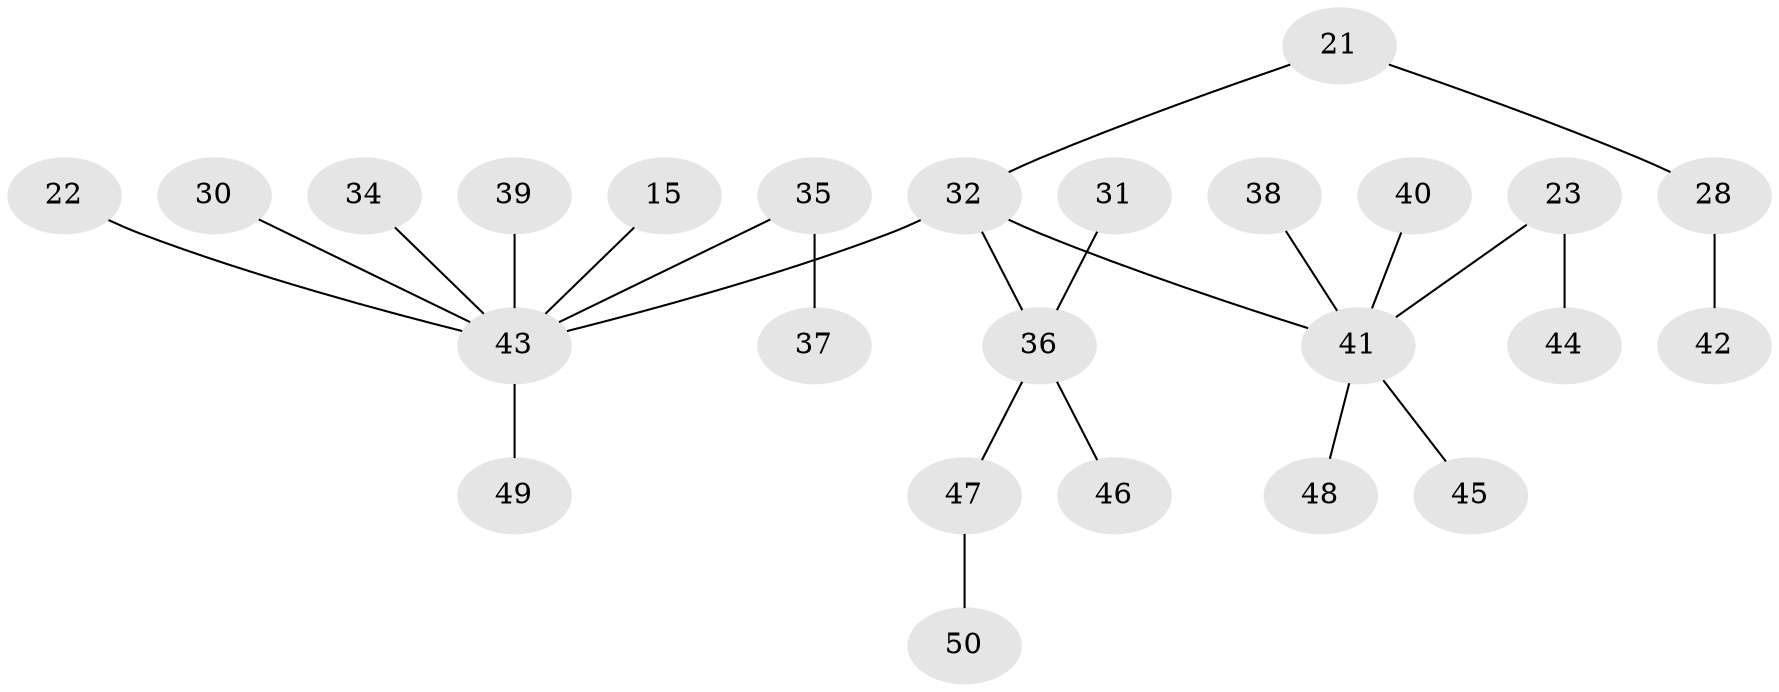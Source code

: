 // original degree distribution, {2: 0.32, 6: 0.02, 5: 0.04, 3: 0.16, 1: 0.44, 4: 0.02}
// Generated by graph-tools (version 1.1) at 2025/53/03/09/25 04:53:57]
// undirected, 25 vertices, 24 edges
graph export_dot {
graph [start="1"]
  node [color=gray90,style=filled];
  15;
  21;
  22;
  23;
  28;
  30;
  31;
  32 [super="+8+3+11"];
  34;
  35;
  36 [super="+24"];
  37;
  38;
  39;
  40;
  41 [super="+33"];
  42;
  43 [super="+19+6+26"];
  44;
  45;
  46;
  47;
  48;
  49;
  50;
  15 -- 43;
  21 -- 28;
  21 -- 32;
  22 -- 43;
  23 -- 44;
  23 -- 41;
  28 -- 42;
  30 -- 43;
  31 -- 36;
  32 -- 43;
  32 -- 36;
  32 -- 41;
  34 -- 43;
  35 -- 37;
  35 -- 43;
  36 -- 46;
  36 -- 47;
  38 -- 41;
  39 -- 43;
  40 -- 41;
  41 -- 45;
  41 -- 48;
  43 -- 49;
  47 -- 50;
}
